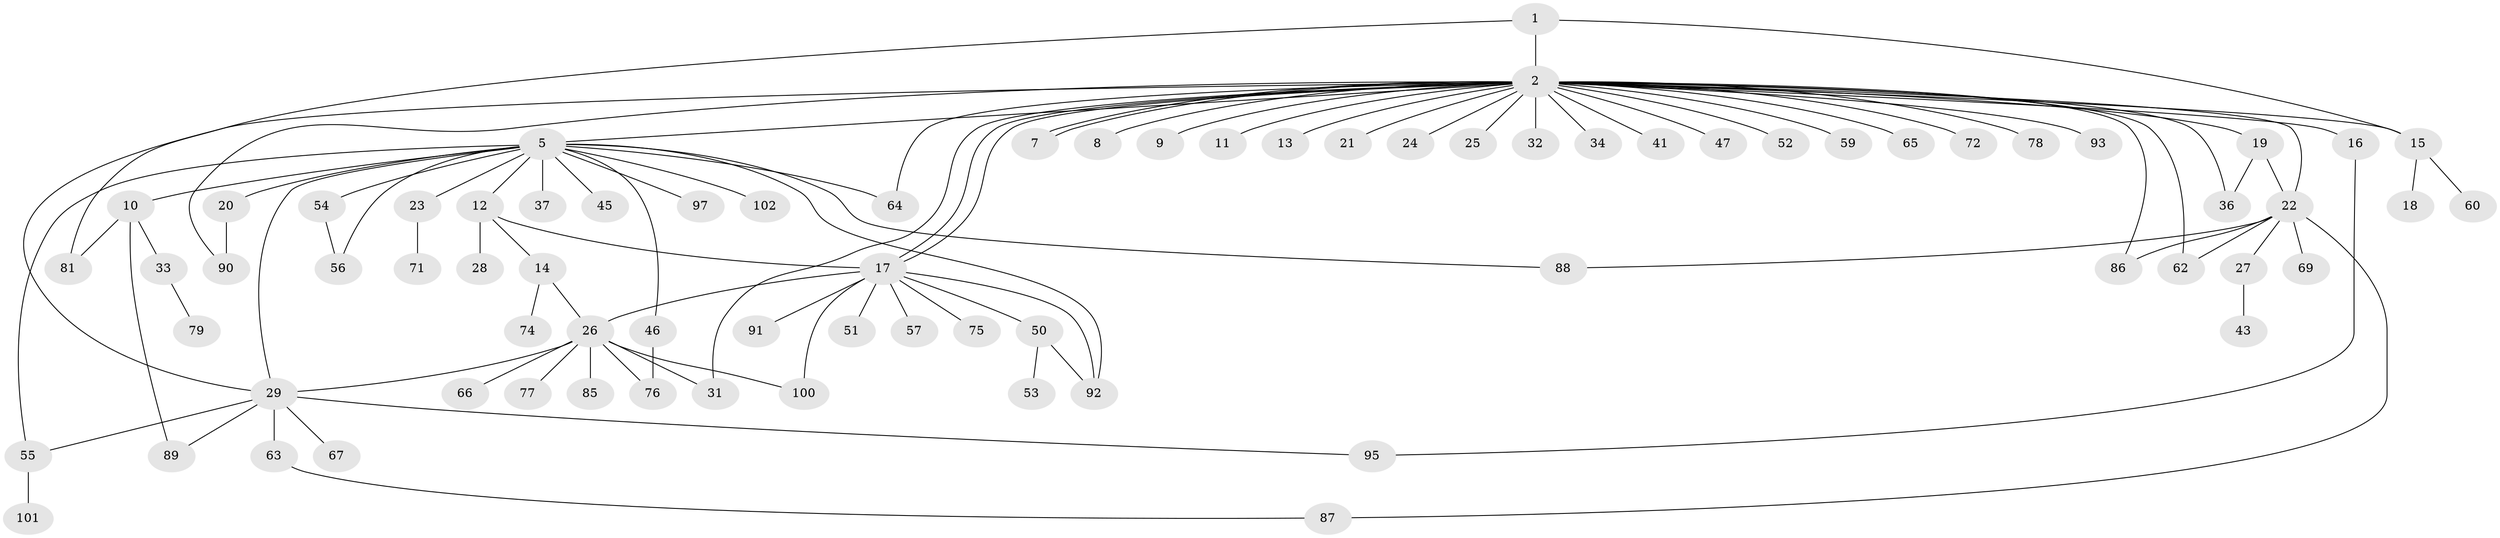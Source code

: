 // original degree distribution, {2: 0.3300970873786408, 30: 0.009708737864077669, 3: 0.0970873786407767, 10: 0.009708737864077669, 9: 0.009708737864077669, 12: 0.009708737864077669, 1: 0.42718446601941745, 4: 0.04854368932038835, 5: 0.009708737864077669, 6: 0.009708737864077669, 8: 0.038834951456310676}
// Generated by graph-tools (version 1.1) at 2025/11/02/27/25 16:11:16]
// undirected, 77 vertices, 101 edges
graph export_dot {
graph [start="1"]
  node [color=gray90,style=filled];
  1 [super="+3"];
  2 [super="+4"];
  5 [super="+6"];
  7;
  8;
  9;
  10 [super="+99"];
  11 [super="+70"];
  12 [super="+83"];
  13 [super="+35"];
  14 [super="+61"];
  15 [super="+48"];
  16 [super="+84"];
  17 [super="+38"];
  18;
  19 [super="+30"];
  20;
  21 [super="+73"];
  22 [super="+68"];
  23 [super="+40"];
  24;
  25;
  26 [super="+58"];
  27 [super="+42"];
  28 [super="+44"];
  29 [super="+39"];
  31;
  32;
  33;
  34;
  36 [super="+49"];
  37;
  41;
  43;
  45;
  46;
  47;
  50 [super="+94"];
  51;
  52;
  53 [super="+103"];
  54;
  55 [super="+80"];
  56;
  57;
  59;
  60;
  62;
  63;
  64;
  65;
  66;
  67;
  69;
  71 [super="+82"];
  72;
  74;
  75;
  76 [super="+96"];
  77;
  78;
  79;
  81;
  85;
  86;
  87 [super="+98"];
  88;
  89;
  90;
  91;
  92;
  93;
  95;
  97;
  100;
  101;
  102;
  1 -- 2;
  1 -- 81;
  1 -- 15;
  2 -- 7;
  2 -- 7;
  2 -- 8;
  2 -- 9;
  2 -- 11;
  2 -- 13;
  2 -- 15;
  2 -- 16 [weight=2];
  2 -- 17;
  2 -- 17;
  2 -- 21;
  2 -- 22;
  2 -- 24;
  2 -- 25;
  2 -- 31;
  2 -- 32;
  2 -- 41;
  2 -- 47;
  2 -- 52;
  2 -- 62;
  2 -- 64;
  2 -- 65;
  2 -- 72;
  2 -- 86;
  2 -- 90;
  2 -- 93;
  2 -- 34;
  2 -- 5 [weight=2];
  2 -- 78;
  2 -- 19;
  2 -- 59;
  2 -- 29;
  2 -- 36;
  5 -- 12;
  5 -- 20;
  5 -- 46;
  5 -- 88;
  5 -- 102;
  5 -- 55;
  5 -- 64;
  5 -- 97;
  5 -- 37;
  5 -- 10;
  5 -- 45;
  5 -- 54;
  5 -- 23 [weight=2];
  5 -- 56;
  5 -- 92;
  5 -- 29;
  10 -- 33;
  10 -- 81;
  10 -- 89;
  12 -- 14;
  12 -- 28;
  12 -- 17;
  14 -- 26;
  14 -- 74;
  15 -- 18;
  15 -- 60;
  16 -- 95;
  17 -- 26;
  17 -- 57;
  17 -- 100 [weight=2];
  17 -- 75;
  17 -- 50;
  17 -- 51;
  17 -- 91;
  17 -- 92;
  19 -- 22;
  19 -- 36;
  20 -- 90;
  22 -- 27;
  22 -- 62;
  22 -- 69;
  22 -- 86;
  22 -- 88;
  22 -- 87;
  23 -- 71;
  26 -- 29;
  26 -- 31;
  26 -- 66;
  26 -- 77;
  26 -- 85;
  26 -- 76;
  26 -- 100;
  27 -- 43;
  29 -- 55;
  29 -- 67;
  29 -- 95;
  29 -- 89;
  29 -- 63;
  33 -- 79;
  46 -- 76;
  50 -- 53;
  50 -- 92;
  54 -- 56;
  55 -- 101;
  63 -- 87;
}
